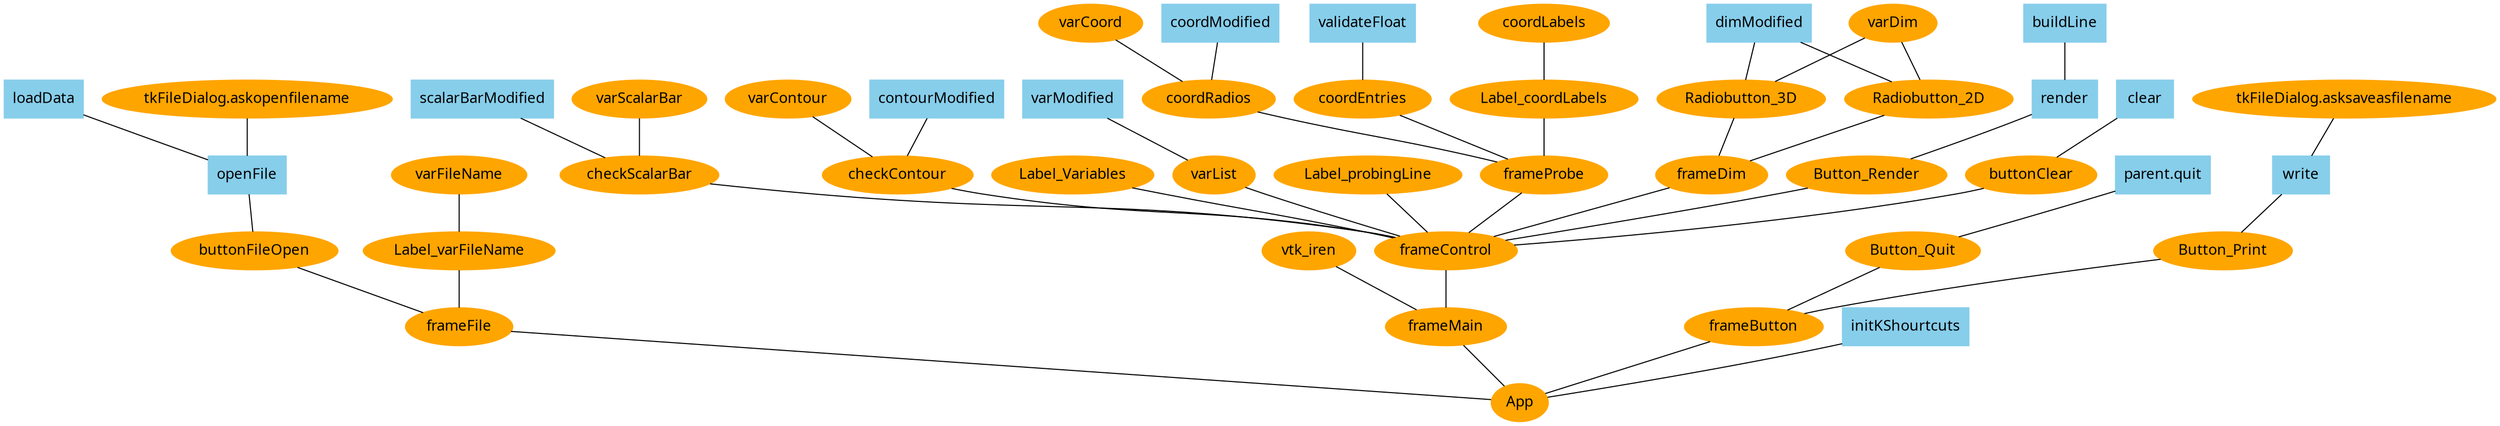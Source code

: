 graph {
    //nodesep=2.0

    node [style=filled, color=orange, fontname="Droid Sans Mono"];

    // widgets
    edge [len=3.5];
    {frameFile frameMain frameButton} -- App;
    edge [len=2.5];
    {buttonFileOpen Label_varFileName} -- frameFile;
    {vtk_iren frameControl} -- frameMain;
    {Button_Quit Button_Print} -- frameButton;
    edge [len=2];
    varFileName -- Label_varFileName;
    {frameDim Button_Render buttonClear checkScalarBar checkContour
        Label_Variables varList Label_probingLine frameProbe} -- frameControl;
    varDim -- {Radiobutton_2D Radiobutton_3D} -- frameDim;
    varScalarBar -- checkScalarBar;
    varContour -- checkContour;
    {coordRadios coordEntries Label_coordLabels} -- frameProbe;
    varCoord -- coordRadios;
    coordLabels -- Label_coordLabels;
    "tkFileDialog.askopenfilename";
    "tkFileDialog.asksaveasfilename";

    // commands
    node [shape=rectangle, color=skyblue];
    {"tkFileDialog.askopenfilename" loadData} -- openFile -- buttonFileOpen;
    dimModified -- {Radiobutton_2D Radiobutton_3D};
    buildLine -- render -- Button_Render;
    clear -- buttonClear;
    scalarBarModified -- checkScalarBar;
    contourModified -- checkContour;
    varModified -- varList;
    coordModified -- coordRadios;
    validateFloat -- coordEntries;
    "parent.quit" -- Button_Quit;
    "tkFileDialog.asksaveasfilename" -- write -- Button_Print;
    initKShourtcuts -- App;
}


